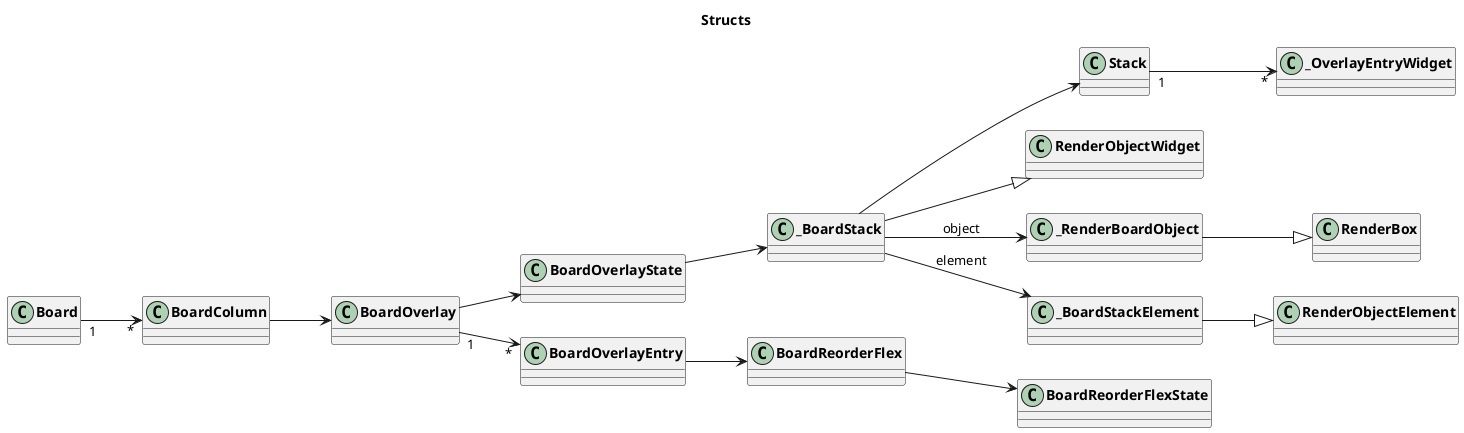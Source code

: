 @startuml
title Structs
skinparam classFontStyle Bold
skinparam ActivityBackgroundColor Silver
skinparam ActivityBorderColor DimGray
left to right direction

Board "1" --> "*" BoardColumn
BoardColumn --> BoardOverlay
BoardOverlay --> BoardOverlayState
BoardOverlay "1" --> "*" BoardOverlayEntry
BoardOverlayState --> _BoardStack
_BoardStack --> Stack
Stack "1" --> "*" _OverlayEntryWidget
'_OverlayEntryWidget --> BoardOverlayEntry

_BoardStack --|> RenderObjectWidget
_BoardStack --> _RenderBoardObject : object
_RenderBoardObject --|> RenderBox
_BoardStack --> _BoardStackElement : element
_BoardStackElement --|> RenderObjectElement


BoardOverlayEntry --> BoardReorderFlex
BoardReorderFlex --> BoardReorderFlexState

@enduml
